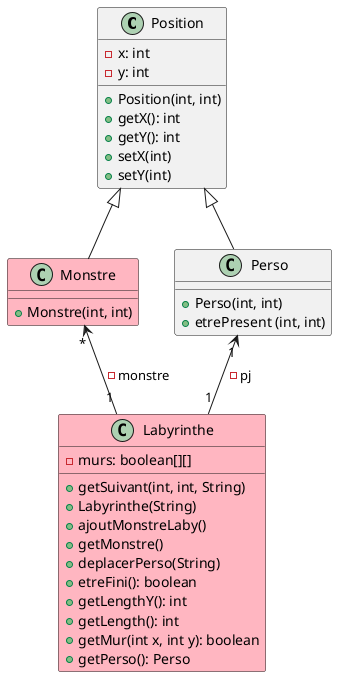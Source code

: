 @startuml

class Position{
- x: int
- y: int
+ Position(int, int)
+ getX(): int
+ getY(): int
+ setX(int)
+ setY(int)
}

Position <|-- Monstre

class Monstre #FFB6C1{
+ Monstre(int, int)

}

Position <|-- Perso

class Perso{
+ Perso(int, int)
+ etrePresent (int, int)
}

Monstre "*" <-- "1" Labyrinthe : -monstre
Perso "1" <-- "1" Labyrinthe : - pj

class Labyrinthe #FFB6C1{
- murs: boolean[][]
+ getSuivant(int, int, String)
+ Labyrinthe(String)
+ ajoutMonstreLaby()
+ getMonstre()
+ deplacerPerso(String)
+ etreFini(): boolean
+ getLengthY(): int
+ getLength(): int
+ getMur(int x, int y): boolean
+ getPerso(): Perso
}




@enduml